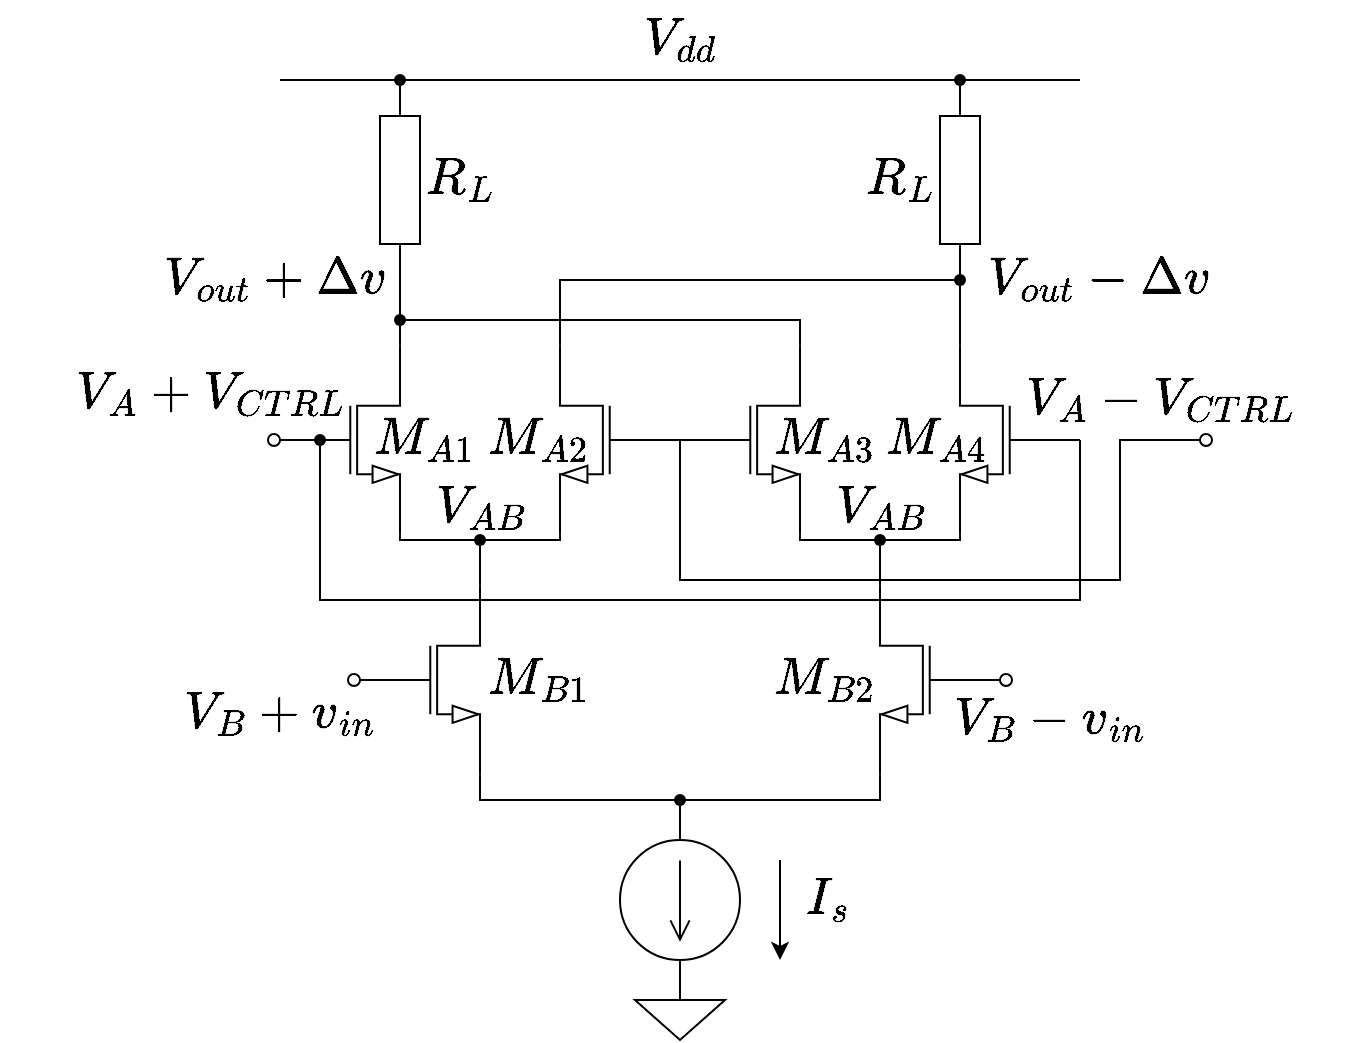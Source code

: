 <mxfile version="21.5.0" type="device">
  <diagram id="ffSt11Aic0SPQzXxFWyP" name="ページ1">
    <mxGraphModel dx="978" dy="566" grid="1" gridSize="10" guides="1" tooltips="1" connect="1" arrows="1" fold="1" page="1" pageScale="1" pageWidth="827" pageHeight="1169" math="1" shadow="0">
      <root>
        <mxCell id="0" />
        <mxCell id="1" parent="0" />
        <mxCell id="LU3fdiuUTPA6JT0CcLVo-22" value="" style="shape=waypoint;sketch=0;fillStyle=solid;size=6;pointerEvents=1;points=[];fillColor=none;resizable=0;rotatable=0;perimeter=centerPerimeter;snapToPoint=1;" parent="1" vertex="1">
          <mxGeometry x="420" y="310" width="40" height="40" as="geometry" />
        </mxCell>
        <mxCell id="LU3fdiuUTPA6JT0CcLVo-23" value="" style="shape=waypoint;sketch=0;fillStyle=solid;size=6;pointerEvents=1;points=[];fillColor=none;resizable=0;rotatable=0;perimeter=centerPerimeter;snapToPoint=1;" parent="1" vertex="1">
          <mxGeometry x="220" y="310" width="40" height="40" as="geometry" />
        </mxCell>
        <mxCell id="LU3fdiuUTPA6JT0CcLVo-8" style="edgeStyle=orthogonalEdgeStyle;rounded=0;orthogonalLoop=1;jettySize=auto;html=1;exitX=1;exitY=1;exitDx=0;exitDy=0;exitPerimeter=0;entryX=1;entryY=1;entryDx=0;entryDy=0;entryPerimeter=0;endArrow=none;endFill=0;" parent="1" source="LU3fdiuUTPA6JT0CcLVo-1" target="LU3fdiuUTPA6JT0CcLVo-3" edge="1">
          <mxGeometry relative="1" as="geometry">
            <Array as="points">
              <mxPoint x="200" y="330" />
              <mxPoint x="280" y="330" />
            </Array>
          </mxGeometry>
        </mxCell>
        <mxCell id="LU3fdiuUTPA6JT0CcLVo-1" value="" style="verticalLabelPosition=bottom;shadow=0;dashed=0;align=center;html=1;verticalAlign=top;shape=mxgraph.electrical.transistors.nmos;pointerEvents=1;" parent="1" vertex="1">
          <mxGeometry x="140" y="230" width="60" height="100" as="geometry" />
        </mxCell>
        <mxCell id="LU3fdiuUTPA6JT0CcLVo-19" style="edgeStyle=orthogonalEdgeStyle;rounded=0;orthogonalLoop=1;jettySize=auto;html=1;exitX=1;exitY=0;exitDx=0;exitDy=0;exitPerimeter=0;entryX=1;entryY=0.5;entryDx=0;entryDy=0;entryPerimeter=0;endArrow=none;endFill=0;" parent="1" source="LU3fdiuUTPA6JT0CcLVo-3" target="LU3fdiuUTPA6JT0CcLVo-15" edge="1">
          <mxGeometry relative="1" as="geometry">
            <Array as="points">
              <mxPoint x="280" y="200" />
            </Array>
          </mxGeometry>
        </mxCell>
        <mxCell id="LU3fdiuUTPA6JT0CcLVo-37" style="edgeStyle=orthogonalEdgeStyle;rounded=0;orthogonalLoop=1;jettySize=auto;html=1;exitX=0;exitY=0.5;exitDx=0;exitDy=0;exitPerimeter=0;endArrow=none;endFill=0;entryX=0;entryY=0.5;entryDx=0;entryDy=0;" parent="1" source="LU3fdiuUTPA6JT0CcLVo-3" target="LU3fdiuUTPA6JT0CcLVo-40" edge="1">
          <mxGeometry relative="1" as="geometry">
            <mxPoint x="580" y="350" as="targetPoint" />
            <Array as="points">
              <mxPoint x="340" y="350" />
              <mxPoint x="560" y="350" />
              <mxPoint x="560" y="280" />
            </Array>
          </mxGeometry>
        </mxCell>
        <mxCell id="LU3fdiuUTPA6JT0CcLVo-3" value="" style="verticalLabelPosition=bottom;shadow=0;dashed=0;align=center;html=1;verticalAlign=top;shape=mxgraph.electrical.transistors.nmos;pointerEvents=1;flipH=1;" parent="1" vertex="1">
          <mxGeometry x="280" y="230" width="60" height="100" as="geometry" />
        </mxCell>
        <mxCell id="LU3fdiuUTPA6JT0CcLVo-9" style="edgeStyle=orthogonalEdgeStyle;rounded=0;orthogonalLoop=1;jettySize=auto;html=1;exitX=1;exitY=1;exitDx=0;exitDy=0;exitPerimeter=0;entryX=1;entryY=1;entryDx=0;entryDy=0;entryPerimeter=0;endArrow=none;endFill=0;" parent="1" source="LU3fdiuUTPA6JT0CcLVo-4" target="LU3fdiuUTPA6JT0CcLVo-5" edge="1">
          <mxGeometry relative="1" as="geometry">
            <Array as="points">
              <mxPoint x="400" y="330" />
              <mxPoint x="480" y="330" />
            </Array>
          </mxGeometry>
        </mxCell>
        <mxCell id="LU3fdiuUTPA6JT0CcLVo-18" style="edgeStyle=orthogonalEdgeStyle;rounded=0;orthogonalLoop=1;jettySize=auto;html=1;exitX=1;exitY=0;exitDx=0;exitDy=0;exitPerimeter=0;endArrow=none;endFill=0;" parent="1" source="LU3fdiuUTPA6JT0CcLVo-4" edge="1">
          <mxGeometry relative="1" as="geometry">
            <mxPoint x="200" y="220" as="targetPoint" />
            <Array as="points">
              <mxPoint x="400" y="220" />
            </Array>
          </mxGeometry>
        </mxCell>
        <mxCell id="LU3fdiuUTPA6JT0CcLVo-4" value="" style="verticalLabelPosition=bottom;shadow=0;dashed=0;align=center;html=1;verticalAlign=top;shape=mxgraph.electrical.transistors.nmos;pointerEvents=1;" parent="1" vertex="1">
          <mxGeometry x="340" y="230" width="60" height="100" as="geometry" />
        </mxCell>
        <mxCell id="LU3fdiuUTPA6JT0CcLVo-5" value="" style="verticalLabelPosition=bottom;shadow=0;dashed=0;align=center;html=1;verticalAlign=top;shape=mxgraph.electrical.transistors.nmos;pointerEvents=1;flipH=1;" parent="1" vertex="1">
          <mxGeometry x="480" y="230" width="60" height="100" as="geometry" />
        </mxCell>
        <mxCell id="LU3fdiuUTPA6JT0CcLVo-10" style="edgeStyle=orthogonalEdgeStyle;rounded=0;orthogonalLoop=1;jettySize=auto;html=1;exitX=1;exitY=0;exitDx=0;exitDy=0;exitPerimeter=0;endArrow=none;endFill=0;" parent="1" source="LU3fdiuUTPA6JT0CcLVo-6" target="LU3fdiuUTPA6JT0CcLVo-23" edge="1">
          <mxGeometry relative="1" as="geometry">
            <mxPoint x="240" y="340" as="targetPoint" />
          </mxGeometry>
        </mxCell>
        <mxCell id="LU3fdiuUTPA6JT0CcLVo-13" style="edgeStyle=orthogonalEdgeStyle;rounded=0;orthogonalLoop=1;jettySize=auto;html=1;exitX=1;exitY=1;exitDx=0;exitDy=0;exitPerimeter=0;entryX=1;entryY=1;entryDx=0;entryDy=0;entryPerimeter=0;endArrow=none;endFill=0;" parent="1" source="LU3fdiuUTPA6JT0CcLVo-6" target="LU3fdiuUTPA6JT0CcLVo-7" edge="1">
          <mxGeometry relative="1" as="geometry">
            <Array as="points">
              <mxPoint x="240" y="460" />
              <mxPoint x="440" y="460" />
            </Array>
          </mxGeometry>
        </mxCell>
        <mxCell id="LU3fdiuUTPA6JT0CcLVo-6" value="" style="verticalLabelPosition=bottom;shadow=0;dashed=0;align=center;html=1;verticalAlign=top;shape=mxgraph.electrical.transistors.nmos;pointerEvents=1;" parent="1" vertex="1">
          <mxGeometry x="180" y="350" width="60" height="100" as="geometry" />
        </mxCell>
        <mxCell id="LU3fdiuUTPA6JT0CcLVo-11" style="edgeStyle=orthogonalEdgeStyle;rounded=0;orthogonalLoop=1;jettySize=auto;html=1;exitX=1;exitY=0;exitDx=0;exitDy=0;exitPerimeter=0;endArrow=none;endFill=0;" parent="1" source="LU3fdiuUTPA6JT0CcLVo-7" target="LU3fdiuUTPA6JT0CcLVo-22" edge="1">
          <mxGeometry relative="1" as="geometry">
            <mxPoint x="440" y="340" as="targetPoint" />
          </mxGeometry>
        </mxCell>
        <mxCell id="LU3fdiuUTPA6JT0CcLVo-7" value="" style="verticalLabelPosition=bottom;shadow=0;dashed=0;align=center;html=1;verticalAlign=top;shape=mxgraph.electrical.transistors.nmos;pointerEvents=1;flipH=1;" parent="1" vertex="1">
          <mxGeometry x="440" y="350" width="60" height="100" as="geometry" />
        </mxCell>
        <mxCell id="LU3fdiuUTPA6JT0CcLVo-31" style="edgeStyle=orthogonalEdgeStyle;rounded=0;orthogonalLoop=1;jettySize=auto;html=1;exitX=0.5;exitY=0;exitDx=0;exitDy=0;exitPerimeter=0;endArrow=none;endFill=0;" parent="1" source="LU3fdiuUTPA6JT0CcLVo-12" target="LU3fdiuUTPA6JT0CcLVo-24" edge="1">
          <mxGeometry relative="1" as="geometry" />
        </mxCell>
        <mxCell id="LU3fdiuUTPA6JT0CcLVo-32" style="edgeStyle=orthogonalEdgeStyle;rounded=0;orthogonalLoop=1;jettySize=auto;html=1;exitX=0.5;exitY=1;exitDx=0;exitDy=0;exitPerimeter=0;entryX=0.5;entryY=0;entryDx=0;entryDy=0;entryPerimeter=0;endArrow=none;endFill=0;" parent="1" source="LU3fdiuUTPA6JT0CcLVo-12" target="LU3fdiuUTPA6JT0CcLVo-30" edge="1">
          <mxGeometry relative="1" as="geometry" />
        </mxCell>
        <mxCell id="LU3fdiuUTPA6JT0CcLVo-12" value="" style="pointerEvents=1;verticalLabelPosition=bottom;shadow=0;dashed=0;align=center;html=1;verticalAlign=top;shape=mxgraph.electrical.signal_sources.source;aspect=fixed;points=[[0.5,0,0],[1,0.5,0],[0.5,1,0],[0,0.5,0]];elSignalType=dc2;" parent="1" vertex="1">
          <mxGeometry x="310" y="480" width="60" height="60" as="geometry" />
        </mxCell>
        <mxCell id="LU3fdiuUTPA6JT0CcLVo-16" style="edgeStyle=orthogonalEdgeStyle;rounded=0;orthogonalLoop=1;jettySize=auto;html=1;exitX=1;exitY=0.5;exitDx=0;exitDy=0;exitPerimeter=0;entryX=1;entryY=0;entryDx=0;entryDy=0;entryPerimeter=0;endArrow=none;endFill=0;" parent="1" source="LU3fdiuUTPA6JT0CcLVo-14" target="LU3fdiuUTPA6JT0CcLVo-1" edge="1">
          <mxGeometry relative="1" as="geometry" />
        </mxCell>
        <mxCell id="LU3fdiuUTPA6JT0CcLVo-14" value="" style="pointerEvents=1;verticalLabelPosition=bottom;shadow=0;dashed=0;align=center;html=1;verticalAlign=top;shape=mxgraph.electrical.resistors.resistor_1;direction=south;" parent="1" vertex="1">
          <mxGeometry x="190" y="100" width="20" height="100" as="geometry" />
        </mxCell>
        <mxCell id="LU3fdiuUTPA6JT0CcLVo-17" style="edgeStyle=orthogonalEdgeStyle;rounded=0;orthogonalLoop=1;jettySize=auto;html=1;exitX=1;exitY=0.5;exitDx=0;exitDy=0;exitPerimeter=0;entryX=1;entryY=0;entryDx=0;entryDy=0;entryPerimeter=0;endArrow=none;endFill=0;" parent="1" source="LU3fdiuUTPA6JT0CcLVo-15" target="LU3fdiuUTPA6JT0CcLVo-5" edge="1">
          <mxGeometry relative="1" as="geometry" />
        </mxCell>
        <mxCell id="LU3fdiuUTPA6JT0CcLVo-15" value="" style="pointerEvents=1;verticalLabelPosition=bottom;shadow=0;dashed=0;align=center;html=1;verticalAlign=top;shape=mxgraph.electrical.resistors.resistor_1;direction=south;" parent="1" vertex="1">
          <mxGeometry x="470" y="100" width="20" height="100" as="geometry" />
        </mxCell>
        <mxCell id="LU3fdiuUTPA6JT0CcLVo-20" value="" style="shape=waypoint;sketch=0;fillStyle=solid;size=6;pointerEvents=1;points=[];fillColor=none;resizable=0;rotatable=0;perimeter=centerPerimeter;snapToPoint=1;" parent="1" vertex="1">
          <mxGeometry x="180" y="200" width="40" height="40" as="geometry" />
        </mxCell>
        <mxCell id="LU3fdiuUTPA6JT0CcLVo-21" value="" style="shape=waypoint;sketch=0;fillStyle=solid;size=6;pointerEvents=1;points=[];fillColor=none;resizable=0;rotatable=0;perimeter=centerPerimeter;snapToPoint=1;" parent="1" vertex="1">
          <mxGeometry x="460" y="180" width="40" height="40" as="geometry" />
        </mxCell>
        <mxCell id="LU3fdiuUTPA6JT0CcLVo-24" value="" style="shape=waypoint;sketch=0;fillStyle=solid;size=6;pointerEvents=1;points=[];fillColor=none;resizable=0;rotatable=0;perimeter=centerPerimeter;snapToPoint=1;" parent="1" vertex="1">
          <mxGeometry x="320" y="440" width="40" height="40" as="geometry" />
        </mxCell>
        <mxCell id="LU3fdiuUTPA6JT0CcLVo-25" value="" style="endArrow=none;html=1;rounded=0;" parent="1" edge="1">
          <mxGeometry width="50" height="50" relative="1" as="geometry">
            <mxPoint x="140" y="100" as="sourcePoint" />
            <mxPoint x="540" y="100" as="targetPoint" />
          </mxGeometry>
        </mxCell>
        <mxCell id="LU3fdiuUTPA6JT0CcLVo-27" value="" style="shape=waypoint;sketch=0;fillStyle=solid;size=6;pointerEvents=1;points=[];fillColor=none;resizable=0;rotatable=0;perimeter=centerPerimeter;snapToPoint=1;" parent="1" vertex="1">
          <mxGeometry x="180" y="80" width="40" height="40" as="geometry" />
        </mxCell>
        <mxCell id="LU3fdiuUTPA6JT0CcLVo-28" value="" style="shape=waypoint;sketch=0;fillStyle=solid;size=6;pointerEvents=1;points=[];fillColor=none;resizable=0;rotatable=0;perimeter=centerPerimeter;snapToPoint=1;" parent="1" vertex="1">
          <mxGeometry x="460" y="80" width="40" height="40" as="geometry" />
        </mxCell>
        <mxCell id="LU3fdiuUTPA6JT0CcLVo-29" value="" style="verticalLabelPosition=bottom;shadow=0;dashed=0;align=center;html=1;verticalAlign=top;strokeWidth=1;shape=ellipse;perimeter=ellipsePerimeter;aspect=fixed;" parent="1" vertex="1">
          <mxGeometry x="174" y="397" width="6" height="6" as="geometry" />
        </mxCell>
        <mxCell id="LU3fdiuUTPA6JT0CcLVo-30" value="" style="pointerEvents=1;verticalLabelPosition=bottom;shadow=0;dashed=0;align=center;html=1;verticalAlign=top;shape=mxgraph.electrical.signal_sources.signal_ground;" parent="1" vertex="1">
          <mxGeometry x="317.5" y="550" width="45" height="30" as="geometry" />
        </mxCell>
        <mxCell id="LU3fdiuUTPA6JT0CcLVo-33" value="" style="verticalLabelPosition=bottom;shadow=0;dashed=0;align=center;html=1;verticalAlign=top;strokeWidth=1;shape=ellipse;perimeter=ellipsePerimeter;aspect=fixed;" parent="1" vertex="1">
          <mxGeometry x="134" y="277" width="6" height="6" as="geometry" />
        </mxCell>
        <mxCell id="LU3fdiuUTPA6JT0CcLVo-34" value="" style="verticalLabelPosition=bottom;shadow=0;dashed=0;align=center;html=1;verticalAlign=top;strokeWidth=1;shape=ellipse;perimeter=ellipsePerimeter;aspect=fixed;" parent="1" vertex="1">
          <mxGeometry x="500" y="397" width="6" height="6" as="geometry" />
        </mxCell>
        <mxCell id="LU3fdiuUTPA6JT0CcLVo-38" value="" style="endArrow=none;html=1;rounded=0;exitX=0;exitY=0.5;exitDx=0;exitDy=0;exitPerimeter=0;" parent="1" source="LU3fdiuUTPA6JT0CcLVo-5" edge="1">
          <mxGeometry width="50" height="50" relative="1" as="geometry">
            <mxPoint x="540" y="360" as="sourcePoint" />
            <mxPoint x="160" y="280" as="targetPoint" />
            <Array as="points">
              <mxPoint x="540" y="360" />
              <mxPoint x="160" y="360" />
            </Array>
          </mxGeometry>
        </mxCell>
        <mxCell id="LU3fdiuUTPA6JT0CcLVo-39" value="" style="shape=waypoint;sketch=0;fillStyle=solid;size=6;pointerEvents=1;points=[];fillColor=none;resizable=0;rotatable=0;perimeter=centerPerimeter;snapToPoint=1;" parent="1" vertex="1">
          <mxGeometry x="140" y="260" width="40" height="40" as="geometry" />
        </mxCell>
        <mxCell id="LU3fdiuUTPA6JT0CcLVo-40" value="" style="verticalLabelPosition=bottom;shadow=0;dashed=0;align=center;html=1;verticalAlign=top;strokeWidth=1;shape=ellipse;perimeter=ellipsePerimeter;aspect=fixed;" parent="1" vertex="1">
          <mxGeometry x="600" y="277" width="6" height="6" as="geometry" />
        </mxCell>
        <mxCell id="LU3fdiuUTPA6JT0CcLVo-41" value="&lt;font style=&quot;font-size: 22px;&quot;&gt;`R_L`&lt;/font&gt;" style="text;html=1;align=center;verticalAlign=middle;resizable=0;points=[];autosize=1;strokeColor=none;fillColor=none;" parent="1" vertex="1">
          <mxGeometry x="190" y="130" width="80" height="40" as="geometry" />
        </mxCell>
        <mxCell id="LU3fdiuUTPA6JT0CcLVo-42" value="&lt;font style=&quot;font-size: 22px;&quot;&gt;`R_L`&lt;/font&gt;" style="text;html=1;align=center;verticalAlign=middle;resizable=0;points=[];autosize=1;strokeColor=none;fillColor=none;" parent="1" vertex="1">
          <mxGeometry x="410" y="130" width="80" height="40" as="geometry" />
        </mxCell>
        <mxCell id="LU3fdiuUTPA6JT0CcLVo-43" value="&lt;font style=&quot;font-size: 22px;&quot;&gt;`M_{A1}`&lt;/font&gt;" style="text;html=1;align=center;verticalAlign=middle;resizable=0;points=[];autosize=1;strokeColor=none;fillColor=none;" parent="1" vertex="1">
          <mxGeometry x="157" y="260" width="110" height="40" as="geometry" />
        </mxCell>
        <mxCell id="LU3fdiuUTPA6JT0CcLVo-44" value="&lt;font style=&quot;font-size: 22px;&quot;&gt;`M_{A2}`&lt;/font&gt;" style="text;html=1;align=center;verticalAlign=middle;resizable=0;points=[];autosize=1;strokeColor=none;fillColor=none;" parent="1" vertex="1">
          <mxGeometry x="213.5" y="260" width="110" height="40" as="geometry" />
        </mxCell>
        <mxCell id="LU3fdiuUTPA6JT0CcLVo-45" value="&lt;font style=&quot;font-size: 22px;&quot;&gt;`M_{A4}`&lt;/font&gt;" style="text;html=1;align=center;verticalAlign=middle;resizable=0;points=[];autosize=1;strokeColor=none;fillColor=none;" parent="1" vertex="1">
          <mxGeometry x="413.25" y="260" width="110" height="40" as="geometry" />
        </mxCell>
        <mxCell id="LU3fdiuUTPA6JT0CcLVo-46" value="&lt;font style=&quot;font-size: 22px;&quot;&gt;`M_{A3}`&lt;/font&gt;" style="text;html=1;align=center;verticalAlign=middle;resizable=0;points=[];autosize=1;strokeColor=none;fillColor=none;" parent="1" vertex="1">
          <mxGeometry x="356.75" y="260" width="110" height="40" as="geometry" />
        </mxCell>
        <mxCell id="LU3fdiuUTPA6JT0CcLVo-47" value="&lt;font style=&quot;font-size: 22px;&quot;&gt;`M_{B1}`&lt;/font&gt;" style="text;html=1;align=center;verticalAlign=middle;resizable=0;points=[];autosize=1;strokeColor=none;fillColor=none;" parent="1" vertex="1">
          <mxGeometry x="213.5" y="380" width="110" height="40" as="geometry" />
        </mxCell>
        <mxCell id="LU3fdiuUTPA6JT0CcLVo-48" value="&lt;font style=&quot;font-size: 22px;&quot;&gt;`M_{B2}`&lt;/font&gt;" style="text;html=1;align=center;verticalAlign=middle;resizable=0;points=[];autosize=1;strokeColor=none;fillColor=none;" parent="1" vertex="1">
          <mxGeometry x="356.75" y="380" width="110" height="40" as="geometry" />
        </mxCell>
        <mxCell id="LU3fdiuUTPA6JT0CcLVo-49" value="&lt;font style=&quot;font-size: 22px;&quot;&gt;`V_{dd}`&lt;/font&gt;" style="text;html=1;align=center;verticalAlign=middle;resizable=0;points=[];autosize=1;strokeColor=none;fillColor=none;" parent="1" vertex="1">
          <mxGeometry x="290" y="60" width="100" height="40" as="geometry" />
        </mxCell>
        <mxCell id="Kl91AahX80rybd4XG505-3" value="&lt;font style=&quot;font-size: 22px;&quot;&gt;`V_{A}+V_{CTRL}`&lt;/font&gt;" style="text;html=1;align=center;verticalAlign=middle;resizable=0;points=[];autosize=1;strokeColor=none;fillColor=none;" parent="1" vertex="1">
          <mxGeometry y="237" width="210" height="40" as="geometry" />
        </mxCell>
        <mxCell id="Kl91AahX80rybd4XG505-4" value="&lt;font style=&quot;font-size: 22px;&quot;&gt;`V_{A}-V_{CTRL}`&lt;/font&gt;" style="text;html=1;align=center;verticalAlign=middle;resizable=0;points=[];autosize=1;strokeColor=none;fillColor=none;" parent="1" vertex="1">
          <mxGeometry x="480" y="240" width="200" height="40" as="geometry" />
        </mxCell>
        <mxCell id="Kl91AahX80rybd4XG505-5" value="&lt;font style=&quot;font-size: 22px;&quot;&gt;`V_{B}+v_{i n}`&lt;/font&gt;" style="text;html=1;align=center;verticalAlign=middle;resizable=0;points=[];autosize=1;strokeColor=none;fillColor=none;" parent="1" vertex="1">
          <mxGeometry x="55" y="397" width="170" height="40" as="geometry" />
        </mxCell>
        <mxCell id="Kl91AahX80rybd4XG505-6" value="&lt;font style=&quot;font-size: 22px;&quot;&gt;`V_{B}-v_{i n}`&lt;/font&gt;" style="text;html=1;align=center;verticalAlign=middle;resizable=0;points=[];autosize=1;strokeColor=none;fillColor=none;" parent="1" vertex="1">
          <mxGeometry x="445" y="400" width="160" height="40" as="geometry" />
        </mxCell>
        <mxCell id="Kl91AahX80rybd4XG505-7" value="&lt;font style=&quot;font-size: 22px;&quot;&gt;`V_{out}+\Delta v`&lt;/font&gt;" style="text;html=1;align=center;verticalAlign=middle;resizable=0;points=[];autosize=1;strokeColor=none;fillColor=none;" parent="1" vertex="1">
          <mxGeometry x="37" y="180" width="200" height="40" as="geometry" />
        </mxCell>
        <mxCell id="Kl91AahX80rybd4XG505-8" value="&lt;font style=&quot;font-size: 22px;&quot;&gt;`V_{out}-\Delta v`&lt;/font&gt;" style="text;html=1;align=center;verticalAlign=middle;resizable=0;points=[];autosize=1;strokeColor=none;fillColor=none;" parent="1" vertex="1">
          <mxGeometry x="454" y="180" width="190" height="40" as="geometry" />
        </mxCell>
        <mxCell id="sLCi0BuDtOHvMz8nZDKj-1" value="&lt;font style=&quot;font-size: 22px;&quot;&gt;`I_{s}`&lt;/font&gt;" style="text;html=1;align=center;verticalAlign=middle;resizable=0;points=[];autosize=1;strokeColor=none;fillColor=none;" parent="1" vertex="1">
          <mxGeometry x="374" y="490" width="80" height="40" as="geometry" />
        </mxCell>
        <mxCell id="sLCi0BuDtOHvMz8nZDKj-3" value="" style="endArrow=classic;html=1;rounded=0;" parent="1" edge="1">
          <mxGeometry width="50" height="50" relative="1" as="geometry">
            <mxPoint x="390" y="490" as="sourcePoint" />
            <mxPoint x="390" y="540" as="targetPoint" />
          </mxGeometry>
        </mxCell>
        <mxCell id="pcUQ-2sPdbmagXa1eSmp-1" value="&lt;font style=&quot;font-size: 22px;&quot;&gt;`V_{AB}`&lt;/font&gt;" style="text;html=1;align=center;verticalAlign=middle;resizable=0;points=[];autosize=1;strokeColor=none;fillColor=none;" parent="1" vertex="1">
          <mxGeometry x="185" y="294" width="110" height="40" as="geometry" />
        </mxCell>
        <mxCell id="pcUQ-2sPdbmagXa1eSmp-2" value="&lt;font style=&quot;font-size: 22px;&quot;&gt;`V_{AB}`&lt;/font&gt;" style="text;html=1;align=center;verticalAlign=middle;resizable=0;points=[];autosize=1;strokeColor=none;fillColor=none;" parent="1" vertex="1">
          <mxGeometry x="385" y="294" width="110" height="40" as="geometry" />
        </mxCell>
      </root>
    </mxGraphModel>
  </diagram>
</mxfile>
